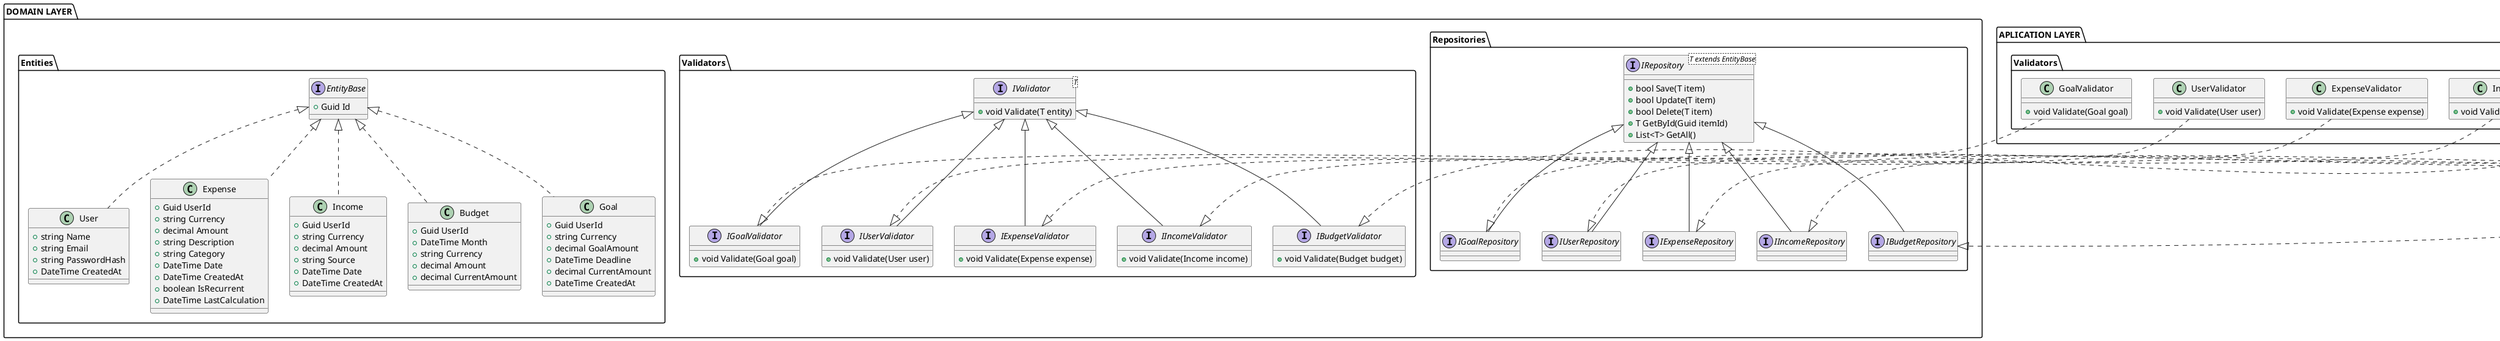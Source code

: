 @startuml ExpenseTracker - Group5

package "DOMAIN LAYER" {

    package "Entities" {
        interface EntityBase {
            +Guid Id
        }

        class User implements EntityBase {
            +string Name
            +string Email
            +string PasswordHash
            +DateTime CreatedAt
        }

        class Expense implements EntityBase {
            +Guid UserId
            +string Currency
            +decimal Amount
            +string Description
            +string Category
            +DateTime Date
            +DateTime CreatedAt
            +boolean IsRecurrent
            +DateTime LastCalculation
        }

        class Income implements EntityBase {
            +Guid UserId
            +string Currency
            +decimal Amount
            +string Source
            +DateTime Date
            +DateTime CreatedAt
        }

        class Budget implements EntityBase {
            +Guid UserId
            +DateTime Month
            +string Currency
            +decimal Amount
            +decimal CurrentAmount
        }

        class Goal implements EntityBase {
            +Guid UserId
            +string Currency
            +decimal GoalAmount
            +DateTime Deadline
            +decimal CurrentAmount
            +DateTime CreatedAt
        }

    }

    package "Repositories" {
        interface IRepository<T extends EntityBase> {
            +bool Save(T item)
            +bool Update(T item)
            +bool Delete(T item)
            +T GetById(Guid itemId)
            +List<T> GetAll()
        }

        interface IUserRepository extends IRepository<User> {
        }

        interface IExpenseRepository extends IRepository<Expense> {
        }

        interface IIncomeRepository extends IRepository<Income> {
        }

        interface IBudgetRepository extends IRepository<Budget> {
        }

        interface IGoalRepository extends IRepository<Goal> {
        }
    }

    package "Validators" {
        interface IValidator<T> {
            +void Validate(T entity)
        }

        interface IUserValidator extends IValidator<User> {
            +void Validate(User user)
        }

        interface IExpenseValidator extends IValidator<Expense> {
            +void Validate(Expense expense)
        }

        interface IIncomeValidator extends IValidator<Income> {
            +void Validate(Income income)
        }

        interface IBudgetValidator extends IValidator<Budget> {
            +void Validate(Budget budget)
        }

        interface IGoalValidator extends IValidator<Goal> {
            +void Validate(Goal goal)
        }
    }

}

package "APLICATION LAYER" {
    package "Repositories" {
        class UserRepository {
        }

        class ExpenseRepository {
        }

        class IncomeRepository {
        }

        class BudgetRepository {
        }

        class GoalRepository {
        }

        UserRepository ..|> IUserRepository
        ExpenseRepository ..|> IExpenseRepository
        IncomeRepository ..|> IIncomeRepository
        BudgetRepository ..|> IBudgetRepository
        GoalRepository ..|> IGoalRepository
    }

    package "Validators" {
        class UserValidator {
            +void Validate(User user)
        }

        class ExpenseValidator {
            +void Validate(Expense expense)
        }

        class IncomeValidator {
            +void Validate(Income income)
        }

        class BudgetValidator {
            +void Validate(Budget budget)
        }

        class GoalValidator {
            +void Validate(Goal goal)
        }

        UserValidator ..|> IUserValidator
        ExpenseValidator ..|> IExpenseValidator
        IncomeValidator ..|> IIncomeValidator
        BudgetValidator ..|> IBudgetValidator
        GoalValidator ..|> IGoalValidator
    }
}

@enduml